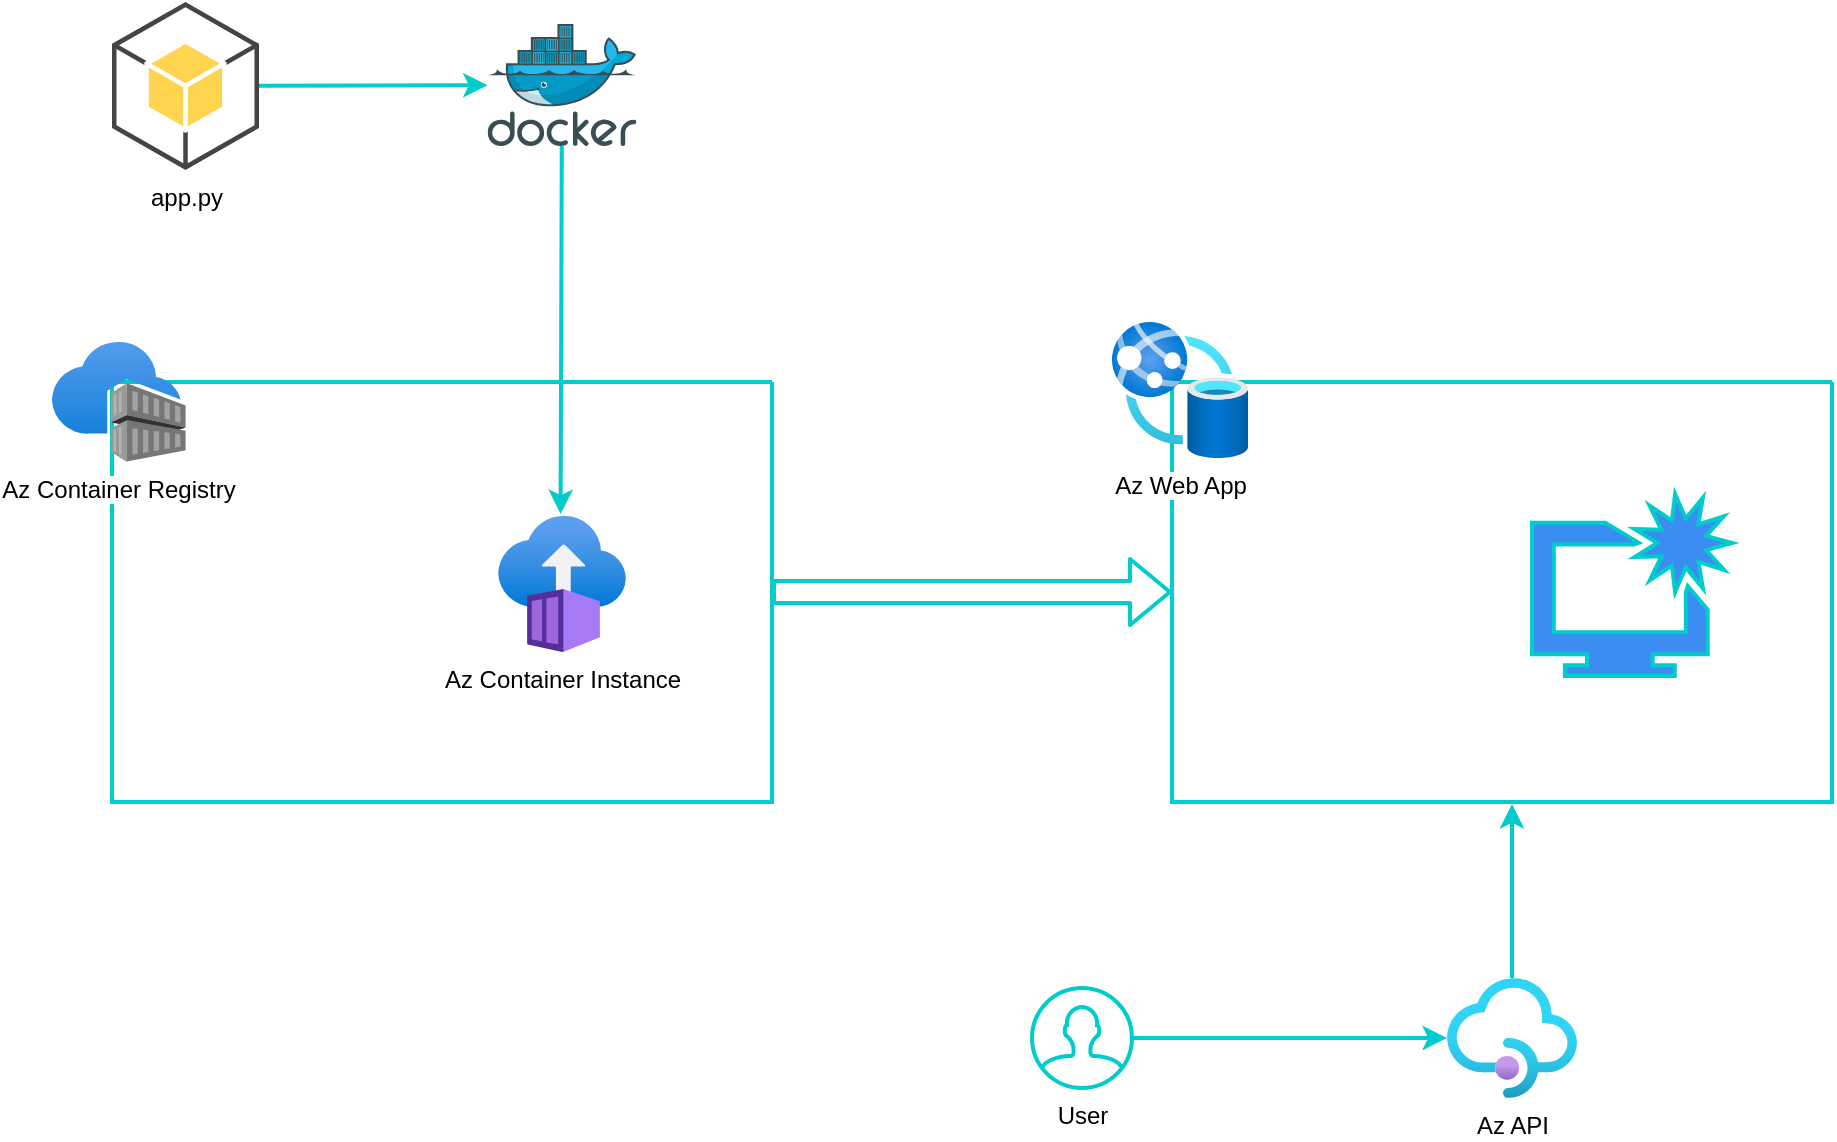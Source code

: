 <mxfile version="24.7.16">
  <diagram id="jfHNPy6ff31aCc8ErUTZ" name="Page-1">
    <mxGraphModel dx="1481" dy="771" grid="1" gridSize="10" guides="1" tooltips="1" connect="1" arrows="1" fold="1" page="1" pageScale="1" pageWidth="850" pageHeight="1100" math="0" shadow="0">
      <root>
        <mxCell id="0" />
        <mxCell id="1" parent="0" />
        <mxCell id="9" value="Az Container Instance" style="aspect=fixed;html=1;points=[];align=center;image;fontSize=12;image=img/lib/azure2/compute/Container_Instances.svg;strokeWidth=2;strokeColor=#00CCCC;" parent="1" vertex="1">
          <mxGeometry x="403" y="357" width="64" height="68" as="geometry" />
        </mxCell>
        <mxCell id="12" style="edgeStyle=none;html=1;entryX=0.489;entryY=-0.014;entryDx=0;entryDy=0;entryPerimeter=0;strokeWidth=2;strokeColor=#00CCCC;" parent="1" source="11" target="9" edge="1">
          <mxGeometry relative="1" as="geometry" />
        </mxCell>
        <mxCell id="11" value="" style="sketch=0;aspect=fixed;html=1;points=[];align=center;image;fontSize=12;image=img/lib/mscae/Docker.svg;strokeWidth=2;strokeColor=#00CCCC;" parent="1" vertex="1">
          <mxGeometry x="397.8" y="111" width="74.39" height="61" as="geometry" />
        </mxCell>
        <mxCell id="14" style="edgeStyle=none;html=1;strokeWidth=2;strokeColor=#00CCCC;" parent="1" source="13" target="11" edge="1">
          <mxGeometry relative="1" as="geometry" />
        </mxCell>
        <mxCell id="13" value="app.py" style="outlineConnect=0;dashed=0;verticalLabelPosition=bottom;verticalAlign=top;align=center;html=1;shape=mxgraph.aws3.android;fillColor=#FFD44F;gradientColor=none;strokeWidth=2;strokeColor=#00CCCC;" parent="1" vertex="1">
          <mxGeometry x="210" y="100" width="73.5" height="84" as="geometry" />
        </mxCell>
        <mxCell id="19" style="edgeStyle=none;html=1;entryX=0.5;entryY=1;entryDx=0;entryDy=0;strokeWidth=2;strokeColor=#00CCCC;" parent="1" source="18" edge="1">
          <mxGeometry relative="1" as="geometry">
            <mxPoint x="910" y="501" as="targetPoint" />
          </mxGeometry>
        </mxCell>
        <mxCell id="18" value="Az API" style="aspect=fixed;html=1;points=[];align=center;image;fontSize=12;image=img/lib/azure2/app_services/API_Management_Services.svg;strokeWidth=2;strokeColor=#00CCCC;" parent="1" vertex="1">
          <mxGeometry x="877.5" y="588" width="65" height="60" as="geometry" />
        </mxCell>
        <mxCell id="20" value="" style="sketch=0;html=1;aspect=fixed;strokeColor=#00CCCC;shadow=0;align=center;verticalAlign=top;fillColor=#3B8DF1;shape=mxgraph.gcp2.enhance_ui_2;strokeWidth=2;" parent="1" vertex="1">
          <mxGeometry x="920" y="346" width="100" height="91" as="geometry" />
        </mxCell>
        <mxCell id="22" style="edgeStyle=none;html=1;strokeWidth=2;strokeColor=#00CCCC;" parent="1" target="18" edge="1">
          <mxGeometry relative="1" as="geometry">
            <mxPoint x="720" y="618" as="sourcePoint" />
          </mxGeometry>
        </mxCell>
        <mxCell id="21" value="User" style="html=1;verticalLabelPosition=bottom;align=center;labelBackgroundColor=#ffffff;verticalAlign=top;strokeWidth=2;strokeColor=#00CCCC;shadow=0;dashed=0;shape=mxgraph.ios7.icons.user;" parent="1" vertex="1">
          <mxGeometry x="670" y="593" width="50" height="50" as="geometry" />
        </mxCell>
        <mxCell id="23" value="" style="shape=flexArrow;endArrow=classic;html=1;entryX=0;entryY=0.5;entryDx=0;entryDy=0;exitX=1;exitY=0.5;exitDx=0;exitDy=0;strokeWidth=2;strokeColor=#00CCCC;" parent="1" edge="1" target="6NX5-VdJtl-U2JAduMW6-25" source="6NX5-VdJtl-U2JAduMW6-24">
          <mxGeometry width="50" height="50" relative="1" as="geometry">
            <mxPoint x="540" y="390.41" as="sourcePoint" />
            <mxPoint x="600" y="390.41" as="targetPoint" />
          </mxGeometry>
        </mxCell>
        <mxCell id="6NX5-VdJtl-U2JAduMW6-24" value="" style="swimlane;startSize=0;strokeWidth=2;strokeColor=#00CCCC;" vertex="1" parent="1">
          <mxGeometry x="210" y="290" width="330" height="210" as="geometry" />
        </mxCell>
        <mxCell id="6NX5-VdJtl-U2JAduMW6-25" value="" style="swimlane;startSize=0;strokeWidth=2;strokeColor=#00CCCC;" vertex="1" parent="1">
          <mxGeometry x="740" y="290" width="330" height="210" as="geometry" />
        </mxCell>
        <mxCell id="6NX5-VdJtl-U2JAduMW6-26" value="Az Web App" style="aspect=fixed;html=1;points=[];align=center;image;fontSize=12;image=img/lib/azure2/other/Web_App_Database.svg;strokeWidth=2;strokeColor=#00CCCC;" vertex="1" parent="6NX5-VdJtl-U2JAduMW6-25">
          <mxGeometry x="-30" y="-30" width="68" height="68" as="geometry" />
        </mxCell>
        <mxCell id="6NX5-VdJtl-U2JAduMW6-27" value="Az Container Registry" style="aspect=fixed;html=1;points=[];align=center;image;fontSize=12;image=img/lib/azure2/containers/Container_Registries.svg;strokeWidth=2;strokeColor=#00CCCC;" vertex="1" parent="1">
          <mxGeometry x="180" y="270" width="66.89" height="60" as="geometry" />
        </mxCell>
      </root>
    </mxGraphModel>
  </diagram>
</mxfile>
